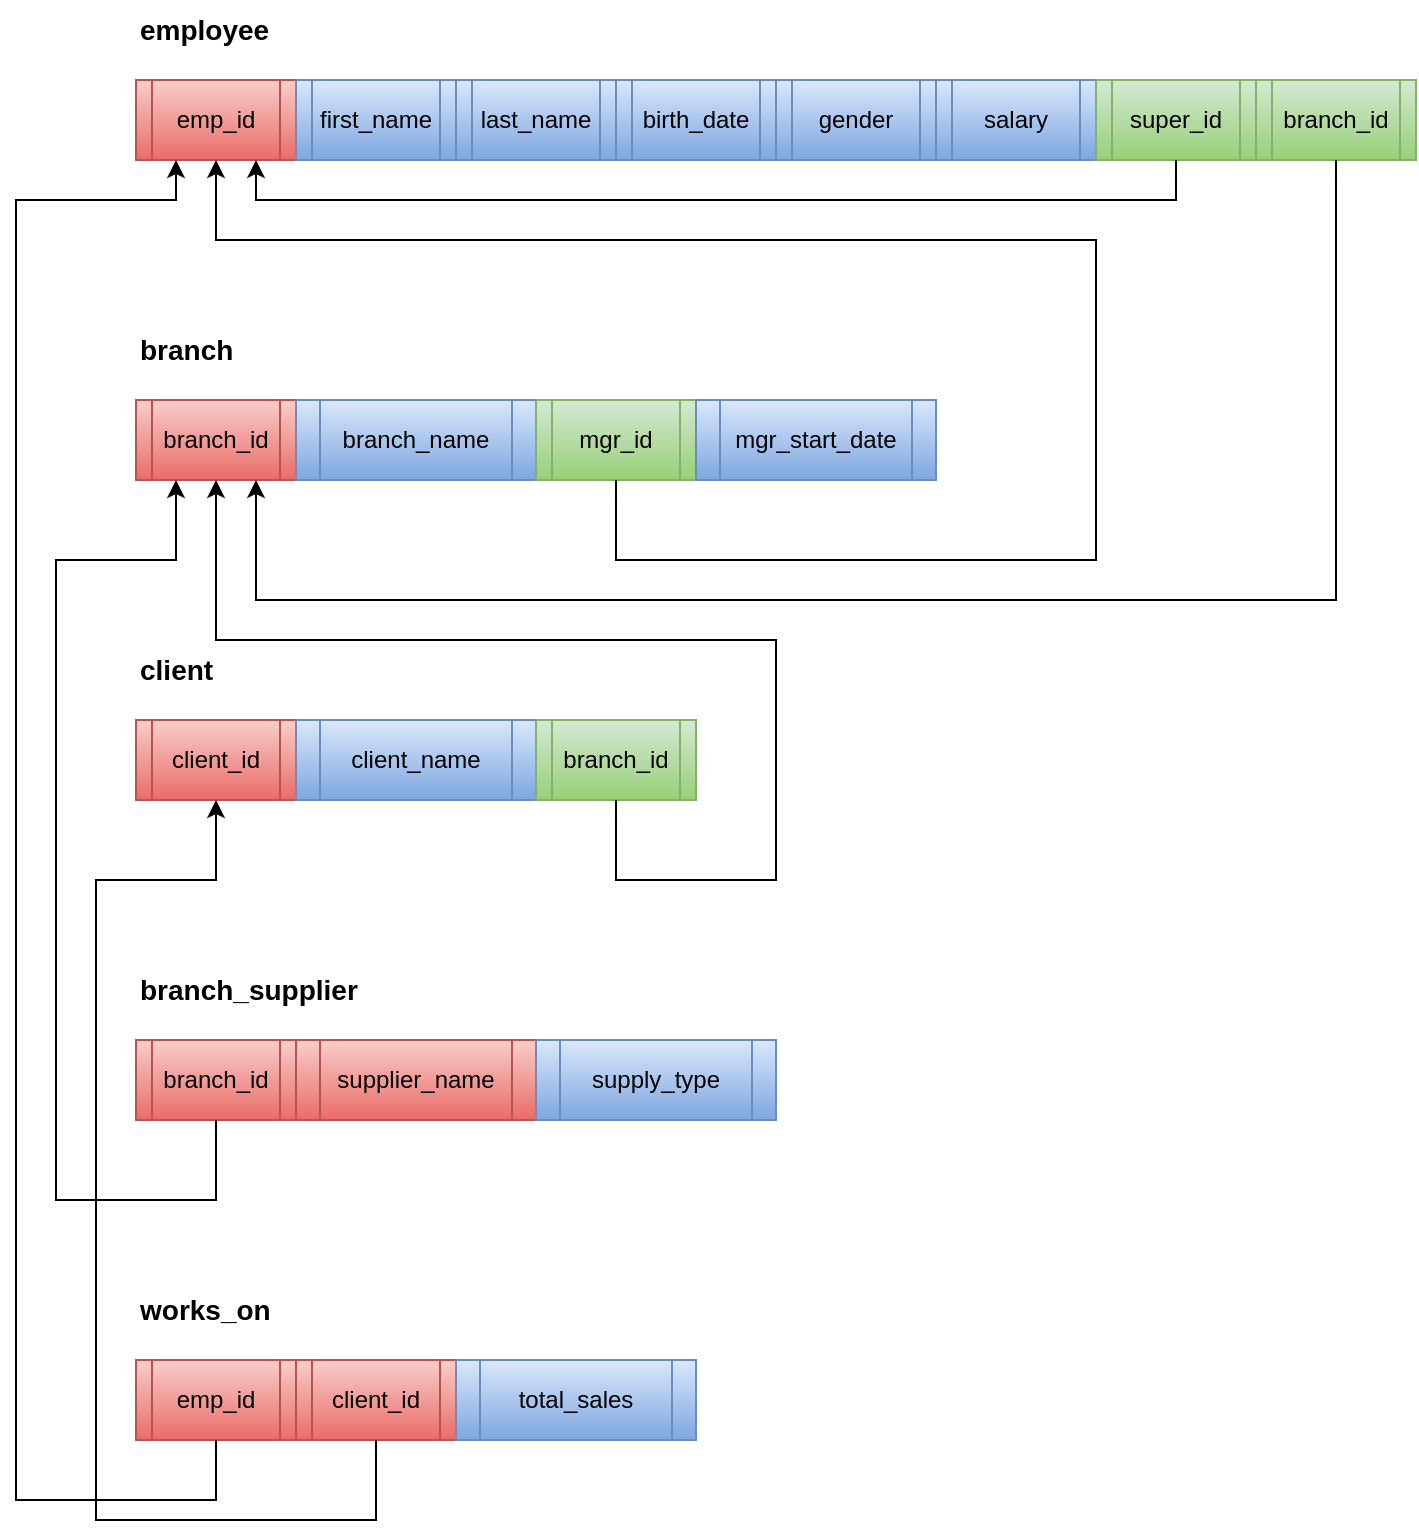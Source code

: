 <mxfile version="19.0.3" type="device"><diagram id="pt248t_tVZHAi6dI8Rer" name="Page-1"><mxGraphModel dx="868" dy="553" grid="1" gridSize="10" guides="1" tooltips="1" connect="1" arrows="1" fold="1" page="1" pageScale="1" pageWidth="1169" pageHeight="826" math="0" shadow="0"><root><mxCell id="0"/><mxCell id="1" parent="0"/><mxCell id="MeoMYCYcnnV6DWytZSsk-1" value="emp_id" style="shape=process;whiteSpace=wrap;html=1;backgroundOutline=1;fillColor=#f8cecc;gradientColor=#ea6b66;strokeColor=#b85450;" parent="1" vertex="1"><mxGeometry x="80" y="80" width="80" height="40" as="geometry"/></mxCell><mxCell id="MeoMYCYcnnV6DWytZSsk-2" value="first_name" style="shape=process;whiteSpace=wrap;html=1;backgroundOutline=1;fillColor=#dae8fc;gradientColor=#7ea6e0;strokeColor=#6c8ebf;" parent="1" vertex="1"><mxGeometry x="160" y="80" width="80" height="40" as="geometry"/></mxCell><mxCell id="MeoMYCYcnnV6DWytZSsk-3" value="last_name" style="shape=process;whiteSpace=wrap;html=1;backgroundOutline=1;fillColor=#dae8fc;gradientColor=#7ea6e0;strokeColor=#6c8ebf;" parent="1" vertex="1"><mxGeometry x="240" y="80" width="80" height="40" as="geometry"/></mxCell><mxCell id="MeoMYCYcnnV6DWytZSsk-4" value="birth_date" style="shape=process;whiteSpace=wrap;html=1;backgroundOutline=1;fillColor=#dae8fc;gradientColor=#7ea6e0;strokeColor=#6c8ebf;" parent="1" vertex="1"><mxGeometry x="320" y="80" width="80" height="40" as="geometry"/></mxCell><mxCell id="MeoMYCYcnnV6DWytZSsk-5" value="gender" style="shape=process;whiteSpace=wrap;html=1;backgroundOutline=1;fillColor=#dae8fc;gradientColor=#7ea6e0;strokeColor=#6c8ebf;" parent="1" vertex="1"><mxGeometry x="400" y="80" width="80" height="40" as="geometry"/></mxCell><mxCell id="MeoMYCYcnnV6DWytZSsk-6" value="salary" style="shape=process;whiteSpace=wrap;html=1;backgroundOutline=1;fillColor=#dae8fc;gradientColor=#7ea6e0;strokeColor=#6c8ebf;" parent="1" vertex="1"><mxGeometry x="480" y="80" width="80" height="40" as="geometry"/></mxCell><mxCell id="MeoMYCYcnnV6DWytZSsk-7" value="branch_id" style="shape=process;whiteSpace=wrap;html=1;backgroundOutline=1;fillColor=#f8cecc;gradientColor=#ea6b66;strokeColor=#b85450;" parent="1" vertex="1"><mxGeometry x="80" y="240" width="80" height="40" as="geometry"/></mxCell><mxCell id="MeoMYCYcnnV6DWytZSsk-9" value="branch_name" style="shape=process;whiteSpace=wrap;html=1;backgroundOutline=1;fillColor=#dae8fc;gradientColor=#7ea6e0;strokeColor=#6c8ebf;" parent="1" vertex="1"><mxGeometry x="160" y="240" width="120" height="40" as="geometry"/></mxCell><mxCell id="MeoMYCYcnnV6DWytZSsk-10" value="client_id" style="shape=process;whiteSpace=wrap;html=1;backgroundOutline=1;fillColor=#f8cecc;gradientColor=#ea6b66;strokeColor=#b85450;" parent="1" vertex="1"><mxGeometry x="80" y="400" width="80" height="40" as="geometry"/></mxCell><mxCell id="MeoMYCYcnnV6DWytZSsk-11" value="client_name" style="shape=process;whiteSpace=wrap;html=1;backgroundOutline=1;fillColor=#dae8fc;gradientColor=#7ea6e0;strokeColor=#6c8ebf;" parent="1" vertex="1"><mxGeometry x="160" y="400" width="120" height="40" as="geometry"/></mxCell><mxCell id="MeoMYCYcnnV6DWytZSsk-12" value="&lt;b&gt;&lt;font style=&quot;font-size: 14px;&quot;&gt;employee&lt;/font&gt;&lt;/b&gt;" style="text;html=1;strokeColor=none;fillColor=none;align=left;verticalAlign=middle;whiteSpace=wrap;rounded=0;" parent="1" vertex="1"><mxGeometry x="80" y="40" width="80" height="30" as="geometry"/></mxCell><mxCell id="MeoMYCYcnnV6DWytZSsk-13" value="&lt;b&gt;&lt;font style=&quot;font-size: 14px;&quot;&gt;branch&lt;/font&gt;&lt;/b&gt;" style="text;html=1;strokeColor=none;fillColor=none;align=left;verticalAlign=middle;whiteSpace=wrap;rounded=0;" parent="1" vertex="1"><mxGeometry x="80" y="200" width="80" height="30" as="geometry"/></mxCell><mxCell id="MeoMYCYcnnV6DWytZSsk-14" value="&lt;span style=&quot;font-size: 14px;&quot;&gt;&lt;b&gt;client&lt;/b&gt;&lt;/span&gt;" style="text;html=1;strokeColor=none;fillColor=none;align=left;verticalAlign=middle;whiteSpace=wrap;rounded=0;" parent="1" vertex="1"><mxGeometry x="80" y="360" width="80" height="30" as="geometry"/></mxCell><mxCell id="MeoMYCYcnnV6DWytZSsk-15" value="&lt;b&gt;&lt;font style=&quot;font-size: 14px;&quot;&gt;branch_supplier&lt;/font&gt;&lt;/b&gt;" style="text;html=1;strokeColor=none;fillColor=none;align=left;verticalAlign=middle;whiteSpace=wrap;rounded=0;" parent="1" vertex="1"><mxGeometry x="80" y="520" width="120" height="30" as="geometry"/></mxCell><mxCell id="MeoMYCYcnnV6DWytZSsk-16" value="branch_id" style="shape=process;whiteSpace=wrap;html=1;backgroundOutline=1;fillColor=#f8cecc;gradientColor=#ea6b66;strokeColor=#b85450;" parent="1" vertex="1"><mxGeometry x="80" y="560" width="80" height="40" as="geometry"/></mxCell><mxCell id="MeoMYCYcnnV6DWytZSsk-17" value="supplier_name" style="shape=process;whiteSpace=wrap;html=1;backgroundOutline=1;fillColor=#f8cecc;gradientColor=#ea6b66;strokeColor=#b85450;" parent="1" vertex="1"><mxGeometry x="160" y="560" width="120" height="40" as="geometry"/></mxCell><mxCell id="MeoMYCYcnnV6DWytZSsk-18" value="supply_type" style="shape=process;whiteSpace=wrap;html=1;backgroundOutline=1;fillColor=#dae8fc;gradientColor=#7ea6e0;strokeColor=#6c8ebf;" parent="1" vertex="1"><mxGeometry x="280" y="560" width="120" height="40" as="geometry"/></mxCell><mxCell id="MeoMYCYcnnV6DWytZSsk-19" value="branch_id" style="shape=process;whiteSpace=wrap;html=1;backgroundOutline=1;fillColor=#d5e8d4;gradientColor=#97d077;strokeColor=#82b366;" parent="1" vertex="1"><mxGeometry x="280" y="400" width="80" height="40" as="geometry"/></mxCell><mxCell id="MeoMYCYcnnV6DWytZSsk-20" value="branch_id" style="shape=process;whiteSpace=wrap;html=1;backgroundOutline=1;fillColor=#d5e8d4;gradientColor=#97d077;strokeColor=#82b366;" parent="1" vertex="1"><mxGeometry x="640" y="80" width="80" height="40" as="geometry"/></mxCell><mxCell id="MeoMYCYcnnV6DWytZSsk-21" value="super_id" style="shape=process;whiteSpace=wrap;html=1;backgroundOutline=1;fillColor=#d5e8d4;gradientColor=#97d077;strokeColor=#82b366;" parent="1" vertex="1"><mxGeometry x="560" y="80" width="80" height="40" as="geometry"/></mxCell><mxCell id="MeoMYCYcnnV6DWytZSsk-22" value="&lt;b&gt;&lt;font style=&quot;font-size: 14px;&quot;&gt;works_on&lt;/font&gt;&lt;/b&gt;" style="text;html=1;strokeColor=none;fillColor=none;align=left;verticalAlign=middle;whiteSpace=wrap;rounded=0;" parent="1" vertex="1"><mxGeometry x="80" y="680" width="80" height="30" as="geometry"/></mxCell><mxCell id="MeoMYCYcnnV6DWytZSsk-23" value="emp_id" style="shape=process;whiteSpace=wrap;html=1;backgroundOutline=1;fillColor=#f8cecc;gradientColor=#ea6b66;strokeColor=#b85450;" parent="1" vertex="1"><mxGeometry x="80" y="720" width="80" height="40" as="geometry"/></mxCell><mxCell id="MeoMYCYcnnV6DWytZSsk-24" value="client_id" style="shape=process;whiteSpace=wrap;html=1;backgroundOutline=1;fillColor=#f8cecc;gradientColor=#ea6b66;strokeColor=#b85450;" parent="1" vertex="1"><mxGeometry x="160" y="720" width="80" height="40" as="geometry"/></mxCell><mxCell id="MeoMYCYcnnV6DWytZSsk-25" value="total_sales" style="shape=process;whiteSpace=wrap;html=1;backgroundOutline=1;fillColor=#dae8fc;gradientColor=#7ea6e0;strokeColor=#6c8ebf;" parent="1" vertex="1"><mxGeometry x="240" y="720" width="120" height="40" as="geometry"/></mxCell><mxCell id="MeoMYCYcnnV6DWytZSsk-26" value="mgr_id" style="shape=process;whiteSpace=wrap;html=1;backgroundOutline=1;fillColor=#d5e8d4;gradientColor=#97d077;strokeColor=#82b366;" parent="1" vertex="1"><mxGeometry x="280" y="240" width="80" height="40" as="geometry"/></mxCell><mxCell id="MeoMYCYcnnV6DWytZSsk-28" value="mgr_start_date" style="shape=process;whiteSpace=wrap;html=1;backgroundOutline=1;fillColor=#dae8fc;gradientColor=#7ea6e0;strokeColor=#6c8ebf;" parent="1" vertex="1"><mxGeometry x="360" y="240" width="120" height="40" as="geometry"/></mxCell><mxCell id="MeoMYCYcnnV6DWytZSsk-35" value="" style="edgeStyle=segmentEdgeStyle;endArrow=classic;html=1;rounded=0;fontSize=14;exitX=0.5;exitY=1;exitDx=0;exitDy=0;entryX=0.5;entryY=1;entryDx=0;entryDy=0;" parent="1" source="MeoMYCYcnnV6DWytZSsk-26" target="MeoMYCYcnnV6DWytZSsk-1" edge="1"><mxGeometry width="50" height="50" relative="1" as="geometry"><mxPoint x="410" y="340" as="sourcePoint"/><mxPoint x="460" y="160" as="targetPoint"/><Array as="points"><mxPoint x="320" y="320"/><mxPoint x="560" y="320"/><mxPoint x="560" y="160"/><mxPoint x="120" y="160"/></Array></mxGeometry></mxCell><mxCell id="MeoMYCYcnnV6DWytZSsk-36" value="" style="edgeStyle=segmentEdgeStyle;endArrow=classic;html=1;rounded=0;fontSize=14;exitX=0.5;exitY=1;exitDx=0;exitDy=0;entryX=0.75;entryY=1;entryDx=0;entryDy=0;" parent="1" source="MeoMYCYcnnV6DWytZSsk-21" target="MeoMYCYcnnV6DWytZSsk-1" edge="1"><mxGeometry width="50" height="50" relative="1" as="geometry"><mxPoint x="410" y="210" as="sourcePoint"/><mxPoint x="140" y="140" as="targetPoint"/><Array as="points"><mxPoint x="600" y="140"/><mxPoint x="140" y="140"/></Array></mxGeometry></mxCell><mxCell id="MeoMYCYcnnV6DWytZSsk-37" value="" style="edgeStyle=segmentEdgeStyle;endArrow=classic;html=1;rounded=0;fontSize=14;exitX=0.5;exitY=1;exitDx=0;exitDy=0;entryX=0.75;entryY=1;entryDx=0;entryDy=0;" parent="1" source="MeoMYCYcnnV6DWytZSsk-20" target="MeoMYCYcnnV6DWytZSsk-7" edge="1"><mxGeometry width="50" height="50" relative="1" as="geometry"><mxPoint x="410" y="210" as="sourcePoint"/><mxPoint x="130" y="330" as="targetPoint"/><Array as="points"><mxPoint x="680" y="340"/><mxPoint x="140" y="340"/></Array></mxGeometry></mxCell><mxCell id="MeoMYCYcnnV6DWytZSsk-39" value="" style="edgeStyle=segmentEdgeStyle;endArrow=classic;html=1;rounded=0;fontSize=14;exitX=0.5;exitY=1;exitDx=0;exitDy=0;entryX=0.5;entryY=1;entryDx=0;entryDy=0;" parent="1" source="MeoMYCYcnnV6DWytZSsk-19" target="MeoMYCYcnnV6DWytZSsk-7" edge="1"><mxGeometry width="50" height="50" relative="1" as="geometry"><mxPoint x="320" y="480" as="sourcePoint"/><mxPoint x="112" y="280" as="targetPoint"/><Array as="points"><mxPoint x="320" y="480"/><mxPoint x="400" y="480"/><mxPoint x="400" y="360"/><mxPoint x="120" y="360"/></Array></mxGeometry></mxCell><mxCell id="MeoMYCYcnnV6DWytZSsk-40" value="" style="edgeStyle=segmentEdgeStyle;endArrow=classic;html=1;rounded=0;fontSize=14;exitX=0.5;exitY=1;exitDx=0;exitDy=0;entryX=0.25;entryY=1;entryDx=0;entryDy=0;" parent="1" source="MeoMYCYcnnV6DWytZSsk-16" target="MeoMYCYcnnV6DWytZSsk-7" edge="1"><mxGeometry width="50" height="50" relative="1" as="geometry"><mxPoint x="120.0" y="640" as="sourcePoint"/><mxPoint x="100" y="320" as="targetPoint"/><Array as="points"><mxPoint x="120" y="640"/><mxPoint x="40" y="640"/><mxPoint x="40" y="320"/><mxPoint x="100" y="320"/></Array></mxGeometry></mxCell><mxCell id="MeoMYCYcnnV6DWytZSsk-41" value="" style="edgeStyle=segmentEdgeStyle;endArrow=classic;html=1;rounded=0;fontSize=14;exitX=0.5;exitY=1;exitDx=0;exitDy=0;entryX=0.5;entryY=1;entryDx=0;entryDy=0;" parent="1" source="MeoMYCYcnnV6DWytZSsk-24" target="MeoMYCYcnnV6DWytZSsk-10" edge="1"><mxGeometry width="50" height="50" relative="1" as="geometry"><mxPoint x="200" y="800" as="sourcePoint"/><mxPoint x="120" y="480" as="targetPoint"/><Array as="points"><mxPoint x="200" y="800"/><mxPoint x="60" y="800"/><mxPoint x="60" y="480"/><mxPoint x="120" y="480"/></Array></mxGeometry></mxCell><mxCell id="MeoMYCYcnnV6DWytZSsk-42" value="" style="edgeStyle=segmentEdgeStyle;endArrow=classic;html=1;rounded=0;fontSize=14;exitX=0.5;exitY=1;exitDx=0;exitDy=0;entryX=0.25;entryY=1;entryDx=0;entryDy=0;" parent="1" source="MeoMYCYcnnV6DWytZSsk-23" target="MeoMYCYcnnV6DWytZSsk-1" edge="1"><mxGeometry width="50" height="50" relative="1" as="geometry"><mxPoint x="120" y="790" as="sourcePoint"/><mxPoint x="100" y="140" as="targetPoint"/><Array as="points"><mxPoint x="120" y="790"/><mxPoint x="20" y="790"/><mxPoint x="20" y="140"/><mxPoint x="100" y="140"/></Array></mxGeometry></mxCell></root></mxGraphModel></diagram></mxfile>